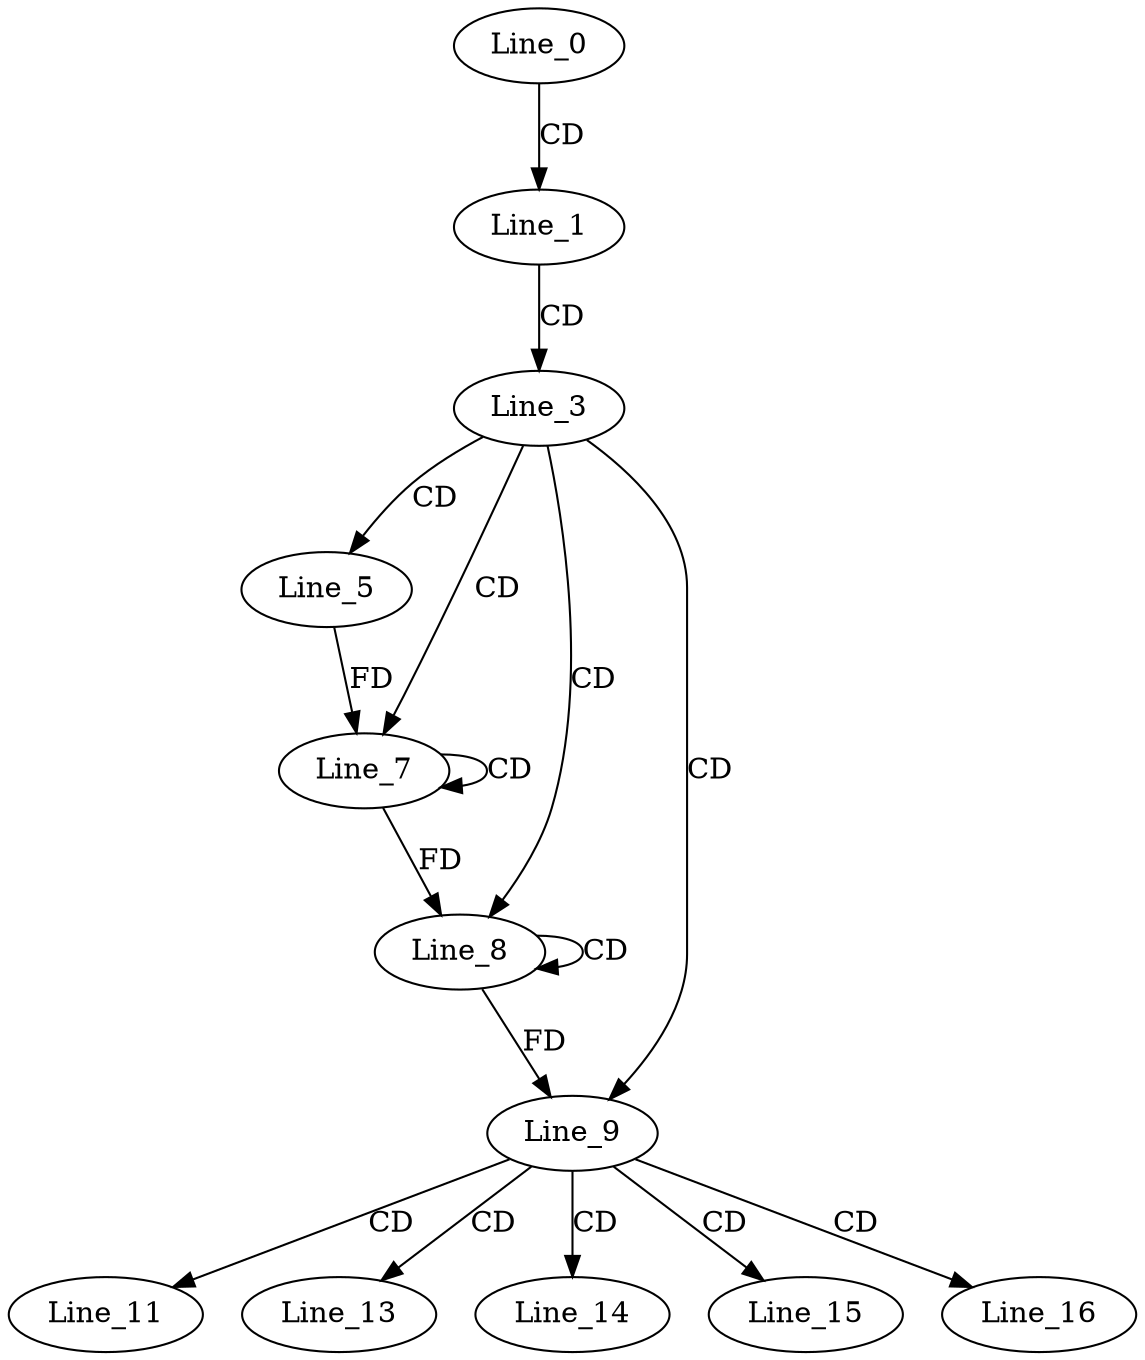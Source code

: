 digraph G {
  Line_0;
  Line_1;
  Line_3;
  Line_5;
  Line_7;
  Line_7;
  Line_8;
  Line_8;
  Line_9;
  Line_11;
  Line_13;
  Line_14;
  Line_15;
  Line_16;
  Line_0 -> Line_1 [ label="CD" ];
  Line_1 -> Line_3 [ label="CD" ];
  Line_3 -> Line_5 [ label="CD" ];
  Line_3 -> Line_7 [ label="CD" ];
  Line_7 -> Line_7 [ label="CD" ];
  Line_5 -> Line_7 [ label="FD" ];
  Line_3 -> Line_8 [ label="CD" ];
  Line_8 -> Line_8 [ label="CD" ];
  Line_7 -> Line_8 [ label="FD" ];
  Line_3 -> Line_9 [ label="CD" ];
  Line_8 -> Line_9 [ label="FD" ];
  Line_9 -> Line_11 [ label="CD" ];
  Line_9 -> Line_13 [ label="CD" ];
  Line_9 -> Line_14 [ label="CD" ];
  Line_9 -> Line_15 [ label="CD" ];
  Line_9 -> Line_16 [ label="CD" ];
}
